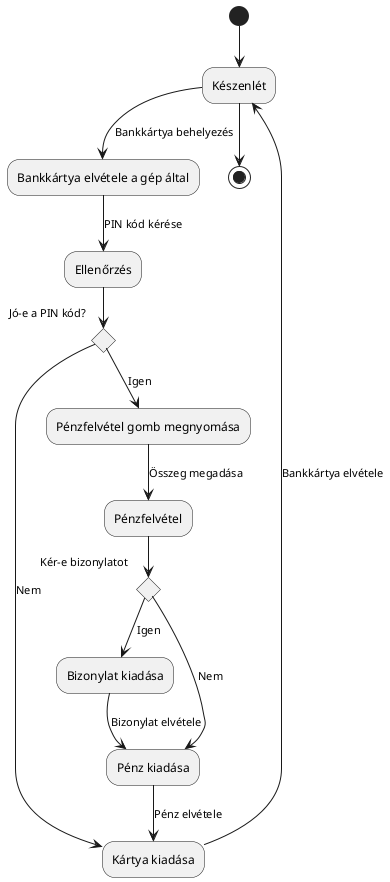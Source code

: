 @startuml
(*) --> "Készenlét" as A1
A1 -->[Bankkártya behelyezés] "Bankkártya elvétele a gép által" as A2
A2 -->[PIN kód kérése] "Ellenőrzés" as A3

A3 -->if "Jó-e a PIN kód?" then
    -->[Nem] "Kártya kiadása" as A4
    A4 -->[Bankkártya elvétele] A1
    else
    -->[Igen] "Pénzfelvétel gomb megnyomása" as A5
    endif
A5 -->[Összeg megadása] "Pénzfelvétel" as A6
A6 -->if "Kér-e bizonylatot" then
    -->[Igen] "Bizonylat kiadása" as A7
    A7 -->[Bizonylat elvétele] "Pénz kiadása" as A8
    A8 -->[Pénz elvétele] A4
    else
    -->[Nem] A8
    endif

A1 --> (*)
@enduml